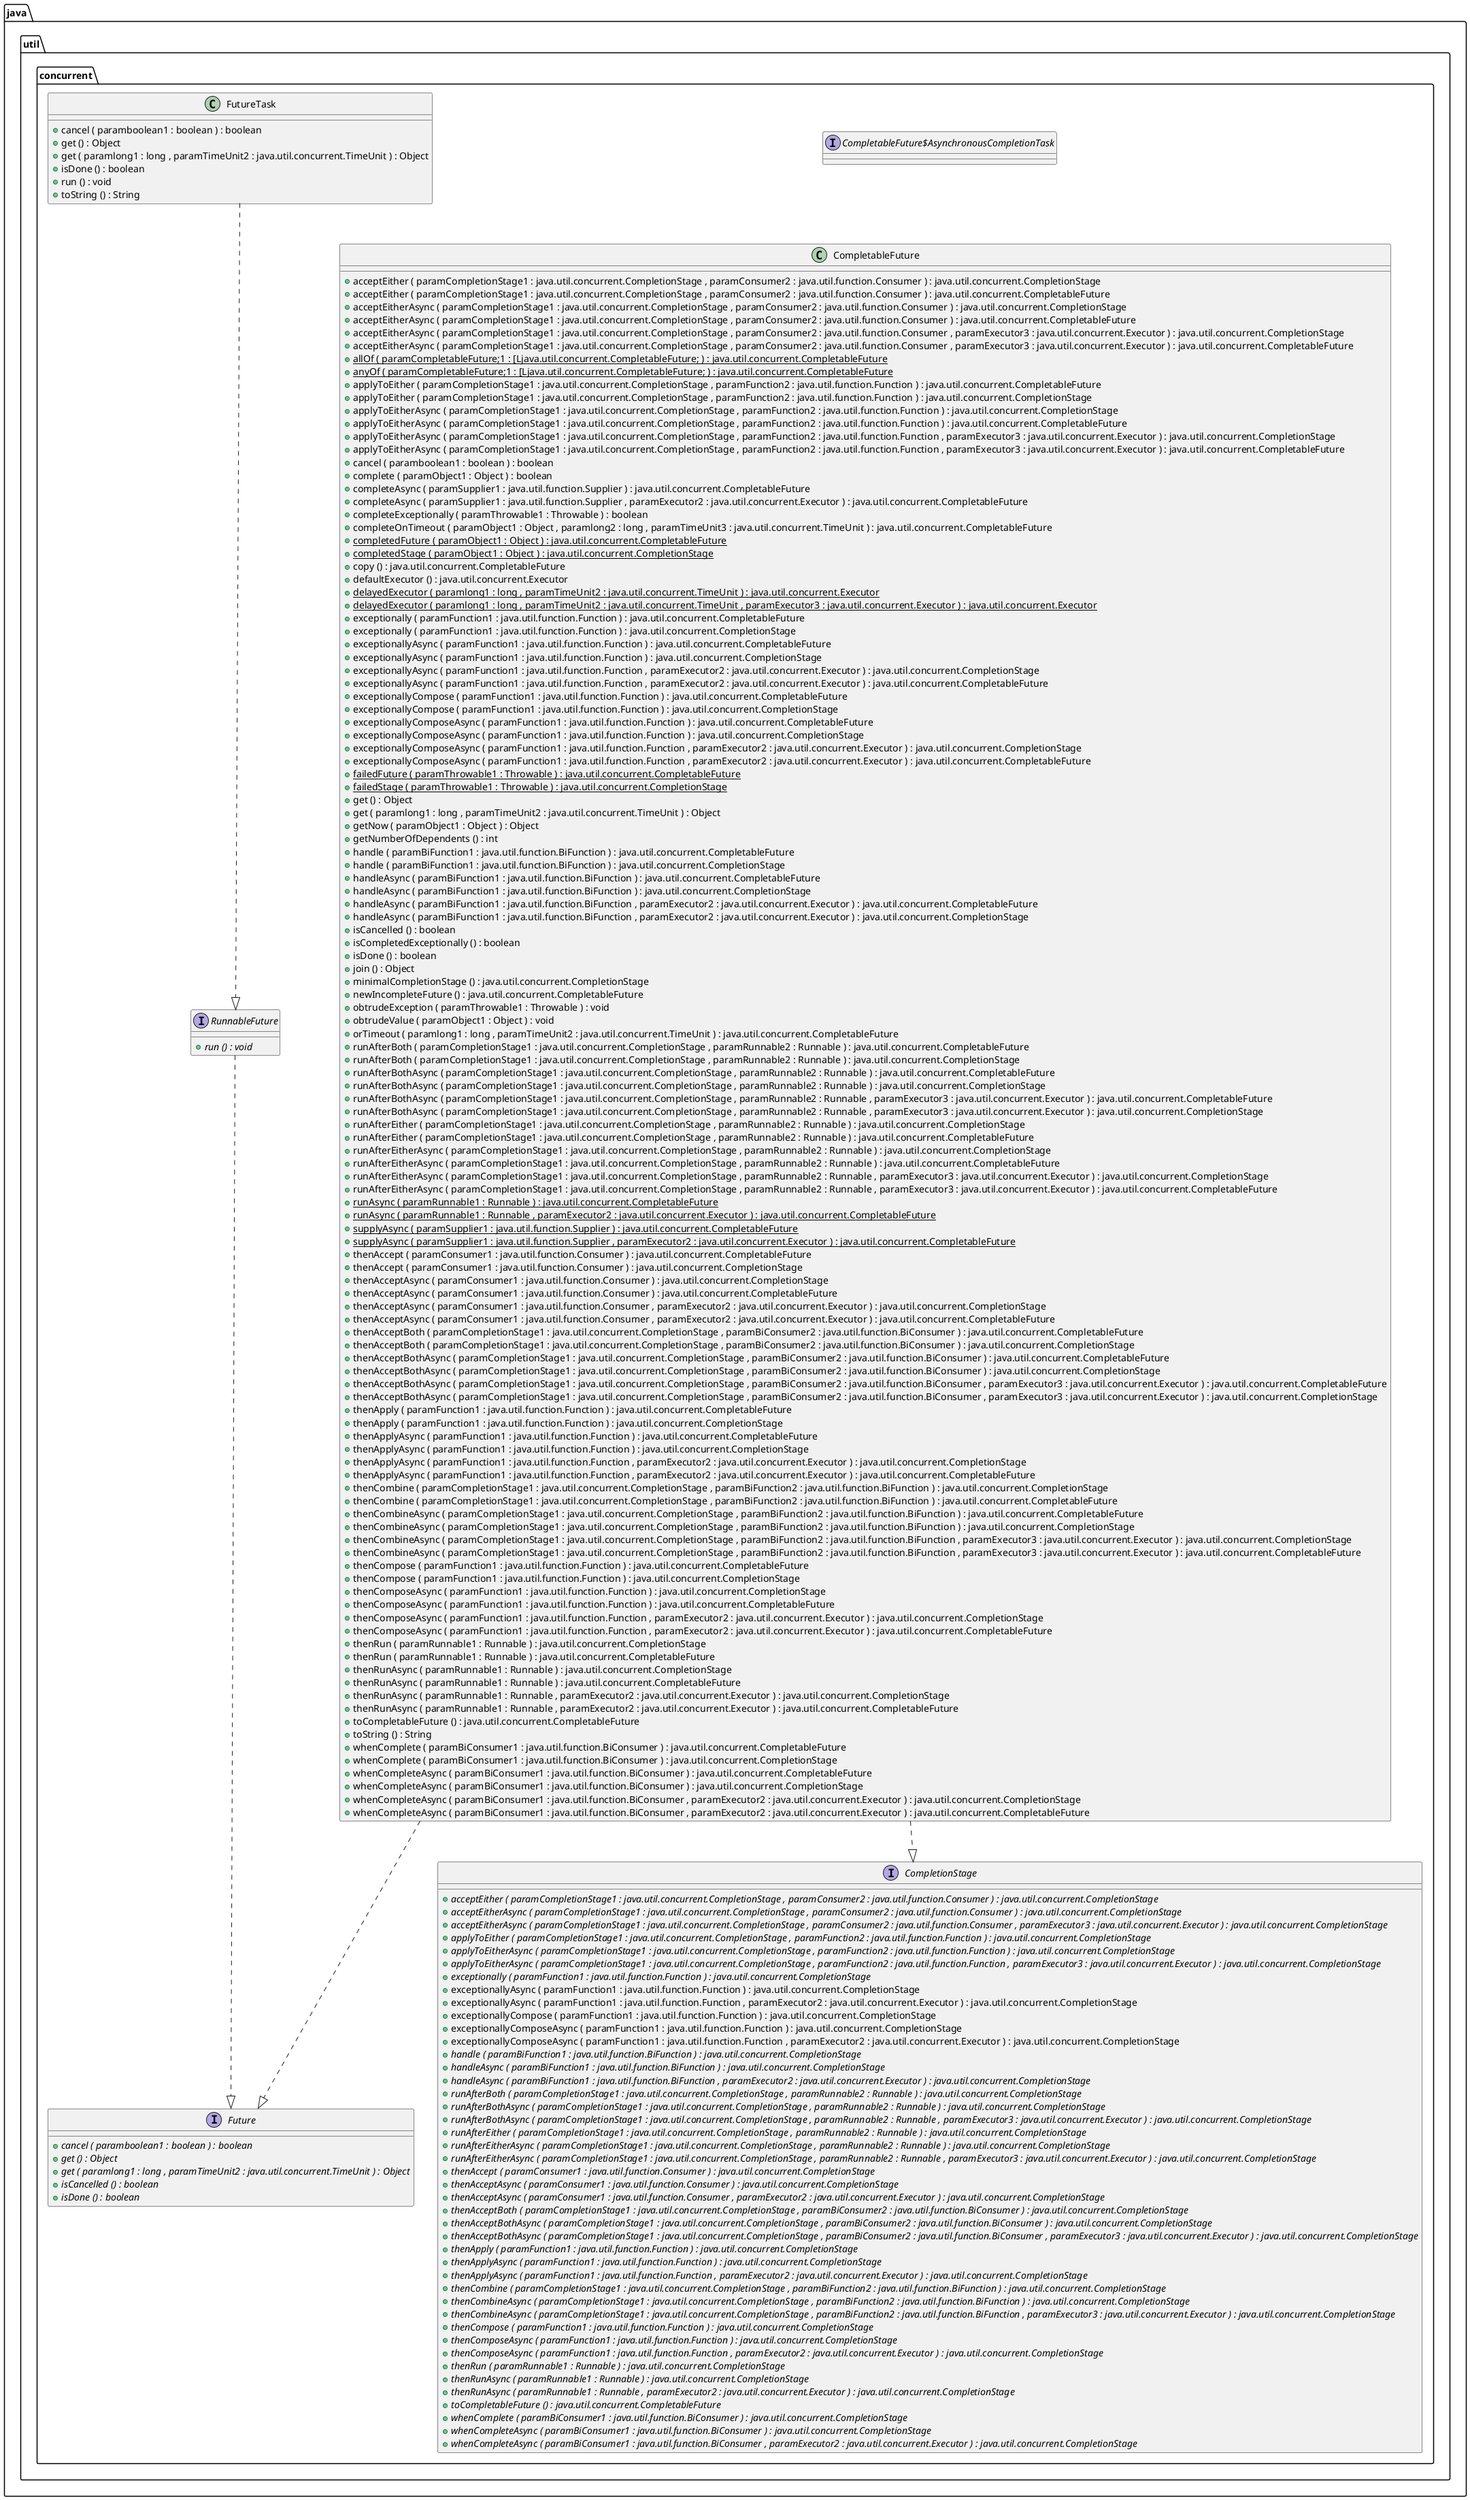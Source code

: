 @startuml

class java.util.concurrent.CompletableFuture {
	{method} +acceptEither ( paramCompletionStage1 : java.util.concurrent.CompletionStage , paramConsumer2 : java.util.function.Consumer ) : java.util.concurrent.CompletionStage
	{method} +acceptEither ( paramCompletionStage1 : java.util.concurrent.CompletionStage , paramConsumer2 : java.util.function.Consumer ) : java.util.concurrent.CompletableFuture
	{method} +acceptEitherAsync ( paramCompletionStage1 : java.util.concurrent.CompletionStage , paramConsumer2 : java.util.function.Consumer ) : java.util.concurrent.CompletionStage
	{method} +acceptEitherAsync ( paramCompletionStage1 : java.util.concurrent.CompletionStage , paramConsumer2 : java.util.function.Consumer ) : java.util.concurrent.CompletableFuture
	{method} +acceptEitherAsync ( paramCompletionStage1 : java.util.concurrent.CompletionStage , paramConsumer2 : java.util.function.Consumer , paramExecutor3 : java.util.concurrent.Executor ) : java.util.concurrent.CompletionStage
	{method} +acceptEitherAsync ( paramCompletionStage1 : java.util.concurrent.CompletionStage , paramConsumer2 : java.util.function.Consumer , paramExecutor3 : java.util.concurrent.Executor ) : java.util.concurrent.CompletableFuture
	{method}  {static} +allOf ( paramCompletableFuture;1 : [Ljava.util.concurrent.CompletableFuture; ) : java.util.concurrent.CompletableFuture
	{method}  {static} +anyOf ( paramCompletableFuture;1 : [Ljava.util.concurrent.CompletableFuture; ) : java.util.concurrent.CompletableFuture
	{method} +applyToEither ( paramCompletionStage1 : java.util.concurrent.CompletionStage , paramFunction2 : java.util.function.Function ) : java.util.concurrent.CompletableFuture
	{method} +applyToEither ( paramCompletionStage1 : java.util.concurrent.CompletionStage , paramFunction2 : java.util.function.Function ) : java.util.concurrent.CompletionStage
	{method} +applyToEitherAsync ( paramCompletionStage1 : java.util.concurrent.CompletionStage , paramFunction2 : java.util.function.Function ) : java.util.concurrent.CompletionStage
	{method} +applyToEitherAsync ( paramCompletionStage1 : java.util.concurrent.CompletionStage , paramFunction2 : java.util.function.Function ) : java.util.concurrent.CompletableFuture
	{method} +applyToEitherAsync ( paramCompletionStage1 : java.util.concurrent.CompletionStage , paramFunction2 : java.util.function.Function , paramExecutor3 : java.util.concurrent.Executor ) : java.util.concurrent.CompletionStage
	{method} +applyToEitherAsync ( paramCompletionStage1 : java.util.concurrent.CompletionStage , paramFunction2 : java.util.function.Function , paramExecutor3 : java.util.concurrent.Executor ) : java.util.concurrent.CompletableFuture
	{method} +cancel ( paramboolean1 : boolean ) : boolean
	{method} +complete ( paramObject1 : Object ) : boolean
	{method} +completeAsync ( paramSupplier1 : java.util.function.Supplier ) : java.util.concurrent.CompletableFuture
	{method} +completeAsync ( paramSupplier1 : java.util.function.Supplier , paramExecutor2 : java.util.concurrent.Executor ) : java.util.concurrent.CompletableFuture
	{method} +completeExceptionally ( paramThrowable1 : Throwable ) : boolean
	{method} +completeOnTimeout ( paramObject1 : Object , paramlong2 : long , paramTimeUnit3 : java.util.concurrent.TimeUnit ) : java.util.concurrent.CompletableFuture
	{method}  {static} +completedFuture ( paramObject1 : Object ) : java.util.concurrent.CompletableFuture
	{method}  {static} +completedStage ( paramObject1 : Object ) : java.util.concurrent.CompletionStage
	{method} +copy () : java.util.concurrent.CompletableFuture
	{method} +defaultExecutor () : java.util.concurrent.Executor
	{method}  {static} +delayedExecutor ( paramlong1 : long , paramTimeUnit2 : java.util.concurrent.TimeUnit ) : java.util.concurrent.Executor
	{method}  {static} +delayedExecutor ( paramlong1 : long , paramTimeUnit2 : java.util.concurrent.TimeUnit , paramExecutor3 : java.util.concurrent.Executor ) : java.util.concurrent.Executor
	{method} +exceptionally ( paramFunction1 : java.util.function.Function ) : java.util.concurrent.CompletableFuture
	{method} +exceptionally ( paramFunction1 : java.util.function.Function ) : java.util.concurrent.CompletionStage
	{method} +exceptionallyAsync ( paramFunction1 : java.util.function.Function ) : java.util.concurrent.CompletableFuture
	{method} +exceptionallyAsync ( paramFunction1 : java.util.function.Function ) : java.util.concurrent.CompletionStage
	{method} +exceptionallyAsync ( paramFunction1 : java.util.function.Function , paramExecutor2 : java.util.concurrent.Executor ) : java.util.concurrent.CompletionStage
	{method} +exceptionallyAsync ( paramFunction1 : java.util.function.Function , paramExecutor2 : java.util.concurrent.Executor ) : java.util.concurrent.CompletableFuture
	{method} +exceptionallyCompose ( paramFunction1 : java.util.function.Function ) : java.util.concurrent.CompletableFuture
	{method} +exceptionallyCompose ( paramFunction1 : java.util.function.Function ) : java.util.concurrent.CompletionStage
	{method} +exceptionallyComposeAsync ( paramFunction1 : java.util.function.Function ) : java.util.concurrent.CompletableFuture
	{method} +exceptionallyComposeAsync ( paramFunction1 : java.util.function.Function ) : java.util.concurrent.CompletionStage
	{method} +exceptionallyComposeAsync ( paramFunction1 : java.util.function.Function , paramExecutor2 : java.util.concurrent.Executor ) : java.util.concurrent.CompletionStage
	{method} +exceptionallyComposeAsync ( paramFunction1 : java.util.function.Function , paramExecutor2 : java.util.concurrent.Executor ) : java.util.concurrent.CompletableFuture
	{method}  {static} +failedFuture ( paramThrowable1 : Throwable ) : java.util.concurrent.CompletableFuture
	{method}  {static} +failedStage ( paramThrowable1 : Throwable ) : java.util.concurrent.CompletionStage
	{method} +get () : Object
	{method} +get ( paramlong1 : long , paramTimeUnit2 : java.util.concurrent.TimeUnit ) : Object
	{method} +getNow ( paramObject1 : Object ) : Object
	{method} +getNumberOfDependents () : int
	{method} +handle ( paramBiFunction1 : java.util.function.BiFunction ) : java.util.concurrent.CompletableFuture
	{method} +handle ( paramBiFunction1 : java.util.function.BiFunction ) : java.util.concurrent.CompletionStage
	{method} +handleAsync ( paramBiFunction1 : java.util.function.BiFunction ) : java.util.concurrent.CompletableFuture
	{method} +handleAsync ( paramBiFunction1 : java.util.function.BiFunction ) : java.util.concurrent.CompletionStage
	{method} +handleAsync ( paramBiFunction1 : java.util.function.BiFunction , paramExecutor2 : java.util.concurrent.Executor ) : java.util.concurrent.CompletableFuture
	{method} +handleAsync ( paramBiFunction1 : java.util.function.BiFunction , paramExecutor2 : java.util.concurrent.Executor ) : java.util.concurrent.CompletionStage
	{method} +isCancelled () : boolean
	{method} +isCompletedExceptionally () : boolean
	{method} +isDone () : boolean
	{method} +join () : Object
	{method} +minimalCompletionStage () : java.util.concurrent.CompletionStage
	{method} +newIncompleteFuture () : java.util.concurrent.CompletableFuture
	{method} +obtrudeException ( paramThrowable1 : Throwable ) : void
	{method} +obtrudeValue ( paramObject1 : Object ) : void
	{method} +orTimeout ( paramlong1 : long , paramTimeUnit2 : java.util.concurrent.TimeUnit ) : java.util.concurrent.CompletableFuture
	{method} +runAfterBoth ( paramCompletionStage1 : java.util.concurrent.CompletionStage , paramRunnable2 : Runnable ) : java.util.concurrent.CompletableFuture
	{method} +runAfterBoth ( paramCompletionStage1 : java.util.concurrent.CompletionStage , paramRunnable2 : Runnable ) : java.util.concurrent.CompletionStage
	{method} +runAfterBothAsync ( paramCompletionStage1 : java.util.concurrent.CompletionStage , paramRunnable2 : Runnable ) : java.util.concurrent.CompletableFuture
	{method} +runAfterBothAsync ( paramCompletionStage1 : java.util.concurrent.CompletionStage , paramRunnable2 : Runnable ) : java.util.concurrent.CompletionStage
	{method} +runAfterBothAsync ( paramCompletionStage1 : java.util.concurrent.CompletionStage , paramRunnable2 : Runnable , paramExecutor3 : java.util.concurrent.Executor ) : java.util.concurrent.CompletableFuture
	{method} +runAfterBothAsync ( paramCompletionStage1 : java.util.concurrent.CompletionStage , paramRunnable2 : Runnable , paramExecutor3 : java.util.concurrent.Executor ) : java.util.concurrent.CompletionStage
	{method} +runAfterEither ( paramCompletionStage1 : java.util.concurrent.CompletionStage , paramRunnable2 : Runnable ) : java.util.concurrent.CompletionStage
	{method} +runAfterEither ( paramCompletionStage1 : java.util.concurrent.CompletionStage , paramRunnable2 : Runnable ) : java.util.concurrent.CompletableFuture
	{method} +runAfterEitherAsync ( paramCompletionStage1 : java.util.concurrent.CompletionStage , paramRunnable2 : Runnable ) : java.util.concurrent.CompletionStage
	{method} +runAfterEitherAsync ( paramCompletionStage1 : java.util.concurrent.CompletionStage , paramRunnable2 : Runnable ) : java.util.concurrent.CompletableFuture
	{method} +runAfterEitherAsync ( paramCompletionStage1 : java.util.concurrent.CompletionStage , paramRunnable2 : Runnable , paramExecutor3 : java.util.concurrent.Executor ) : java.util.concurrent.CompletionStage
	{method} +runAfterEitherAsync ( paramCompletionStage1 : java.util.concurrent.CompletionStage , paramRunnable2 : Runnable , paramExecutor3 : java.util.concurrent.Executor ) : java.util.concurrent.CompletableFuture
	{method}  {static} +runAsync ( paramRunnable1 : Runnable ) : java.util.concurrent.CompletableFuture
	{method}  {static} +runAsync ( paramRunnable1 : Runnable , paramExecutor2 : java.util.concurrent.Executor ) : java.util.concurrent.CompletableFuture
	{method}  {static} +supplyAsync ( paramSupplier1 : java.util.function.Supplier ) : java.util.concurrent.CompletableFuture
	{method}  {static} +supplyAsync ( paramSupplier1 : java.util.function.Supplier , paramExecutor2 : java.util.concurrent.Executor ) : java.util.concurrent.CompletableFuture
	{method} +thenAccept ( paramConsumer1 : java.util.function.Consumer ) : java.util.concurrent.CompletableFuture
	{method} +thenAccept ( paramConsumer1 : java.util.function.Consumer ) : java.util.concurrent.CompletionStage
	{method} +thenAcceptAsync ( paramConsumer1 : java.util.function.Consumer ) : java.util.concurrent.CompletionStage
	{method} +thenAcceptAsync ( paramConsumer1 : java.util.function.Consumer ) : java.util.concurrent.CompletableFuture
	{method} +thenAcceptAsync ( paramConsumer1 : java.util.function.Consumer , paramExecutor2 : java.util.concurrent.Executor ) : java.util.concurrent.CompletionStage
	{method} +thenAcceptAsync ( paramConsumer1 : java.util.function.Consumer , paramExecutor2 : java.util.concurrent.Executor ) : java.util.concurrent.CompletableFuture
	{method} +thenAcceptBoth ( paramCompletionStage1 : java.util.concurrent.CompletionStage , paramBiConsumer2 : java.util.function.BiConsumer ) : java.util.concurrent.CompletableFuture
	{method} +thenAcceptBoth ( paramCompletionStage1 : java.util.concurrent.CompletionStage , paramBiConsumer2 : java.util.function.BiConsumer ) : java.util.concurrent.CompletionStage
	{method} +thenAcceptBothAsync ( paramCompletionStage1 : java.util.concurrent.CompletionStage , paramBiConsumer2 : java.util.function.BiConsumer ) : java.util.concurrent.CompletableFuture
	{method} +thenAcceptBothAsync ( paramCompletionStage1 : java.util.concurrent.CompletionStage , paramBiConsumer2 : java.util.function.BiConsumer ) : java.util.concurrent.CompletionStage
	{method} +thenAcceptBothAsync ( paramCompletionStage1 : java.util.concurrent.CompletionStage , paramBiConsumer2 : java.util.function.BiConsumer , paramExecutor3 : java.util.concurrent.Executor ) : java.util.concurrent.CompletableFuture
	{method} +thenAcceptBothAsync ( paramCompletionStage1 : java.util.concurrent.CompletionStage , paramBiConsumer2 : java.util.function.BiConsumer , paramExecutor3 : java.util.concurrent.Executor ) : java.util.concurrent.CompletionStage
	{method} +thenApply ( paramFunction1 : java.util.function.Function ) : java.util.concurrent.CompletableFuture
	{method} +thenApply ( paramFunction1 : java.util.function.Function ) : java.util.concurrent.CompletionStage
	{method} +thenApplyAsync ( paramFunction1 : java.util.function.Function ) : java.util.concurrent.CompletableFuture
	{method} +thenApplyAsync ( paramFunction1 : java.util.function.Function ) : java.util.concurrent.CompletionStage
	{method} +thenApplyAsync ( paramFunction1 : java.util.function.Function , paramExecutor2 : java.util.concurrent.Executor ) : java.util.concurrent.CompletionStage
	{method} +thenApplyAsync ( paramFunction1 : java.util.function.Function , paramExecutor2 : java.util.concurrent.Executor ) : java.util.concurrent.CompletableFuture
	{method} +thenCombine ( paramCompletionStage1 : java.util.concurrent.CompletionStage , paramBiFunction2 : java.util.function.BiFunction ) : java.util.concurrent.CompletionStage
	{method} +thenCombine ( paramCompletionStage1 : java.util.concurrent.CompletionStage , paramBiFunction2 : java.util.function.BiFunction ) : java.util.concurrent.CompletableFuture
	{method} +thenCombineAsync ( paramCompletionStage1 : java.util.concurrent.CompletionStage , paramBiFunction2 : java.util.function.BiFunction ) : java.util.concurrent.CompletableFuture
	{method} +thenCombineAsync ( paramCompletionStage1 : java.util.concurrent.CompletionStage , paramBiFunction2 : java.util.function.BiFunction ) : java.util.concurrent.CompletionStage
	{method} +thenCombineAsync ( paramCompletionStage1 : java.util.concurrent.CompletionStage , paramBiFunction2 : java.util.function.BiFunction , paramExecutor3 : java.util.concurrent.Executor ) : java.util.concurrent.CompletionStage
	{method} +thenCombineAsync ( paramCompletionStage1 : java.util.concurrent.CompletionStage , paramBiFunction2 : java.util.function.BiFunction , paramExecutor3 : java.util.concurrent.Executor ) : java.util.concurrent.CompletableFuture
	{method} +thenCompose ( paramFunction1 : java.util.function.Function ) : java.util.concurrent.CompletableFuture
	{method} +thenCompose ( paramFunction1 : java.util.function.Function ) : java.util.concurrent.CompletionStage
	{method} +thenComposeAsync ( paramFunction1 : java.util.function.Function ) : java.util.concurrent.CompletionStage
	{method} +thenComposeAsync ( paramFunction1 : java.util.function.Function ) : java.util.concurrent.CompletableFuture
	{method} +thenComposeAsync ( paramFunction1 : java.util.function.Function , paramExecutor2 : java.util.concurrent.Executor ) : java.util.concurrent.CompletionStage
	{method} +thenComposeAsync ( paramFunction1 : java.util.function.Function , paramExecutor2 : java.util.concurrent.Executor ) : java.util.concurrent.CompletableFuture
	{method} +thenRun ( paramRunnable1 : Runnable ) : java.util.concurrent.CompletionStage
	{method} +thenRun ( paramRunnable1 : Runnable ) : java.util.concurrent.CompletableFuture
	{method} +thenRunAsync ( paramRunnable1 : Runnable ) : java.util.concurrent.CompletionStage
	{method} +thenRunAsync ( paramRunnable1 : Runnable ) : java.util.concurrent.CompletableFuture
	{method} +thenRunAsync ( paramRunnable1 : Runnable , paramExecutor2 : java.util.concurrent.Executor ) : java.util.concurrent.CompletionStage
	{method} +thenRunAsync ( paramRunnable1 : Runnable , paramExecutor2 : java.util.concurrent.Executor ) : java.util.concurrent.CompletableFuture
	{method} +toCompletableFuture () : java.util.concurrent.CompletableFuture
	{method} +toString () : String
	{method} +whenComplete ( paramBiConsumer1 : java.util.function.BiConsumer ) : java.util.concurrent.CompletableFuture
	{method} +whenComplete ( paramBiConsumer1 : java.util.function.BiConsumer ) : java.util.concurrent.CompletionStage
	{method} +whenCompleteAsync ( paramBiConsumer1 : java.util.function.BiConsumer ) : java.util.concurrent.CompletableFuture
	{method} +whenCompleteAsync ( paramBiConsumer1 : java.util.function.BiConsumer ) : java.util.concurrent.CompletionStage
	{method} +whenCompleteAsync ( paramBiConsumer1 : java.util.function.BiConsumer , paramExecutor2 : java.util.concurrent.Executor ) : java.util.concurrent.CompletionStage
	{method} +whenCompleteAsync ( paramBiConsumer1 : java.util.function.BiConsumer , paramExecutor2 : java.util.concurrent.Executor ) : java.util.concurrent.CompletableFuture
}


interface java.util.concurrent.CompletableFuture$AsynchronousCompletionTask {
}


interface java.util.concurrent.CompletionStage {
	{method}  {abstract} +acceptEither ( paramCompletionStage1 : java.util.concurrent.CompletionStage , paramConsumer2 : java.util.function.Consumer ) : java.util.concurrent.CompletionStage
	{method}  {abstract} +acceptEitherAsync ( paramCompletionStage1 : java.util.concurrent.CompletionStage , paramConsumer2 : java.util.function.Consumer ) : java.util.concurrent.CompletionStage
	{method}  {abstract} +acceptEitherAsync ( paramCompletionStage1 : java.util.concurrent.CompletionStage , paramConsumer2 : java.util.function.Consumer , paramExecutor3 : java.util.concurrent.Executor ) : java.util.concurrent.CompletionStage
	{method}  {abstract} +applyToEither ( paramCompletionStage1 : java.util.concurrent.CompletionStage , paramFunction2 : java.util.function.Function ) : java.util.concurrent.CompletionStage
	{method}  {abstract} +applyToEitherAsync ( paramCompletionStage1 : java.util.concurrent.CompletionStage , paramFunction2 : java.util.function.Function ) : java.util.concurrent.CompletionStage
	{method}  {abstract} +applyToEitherAsync ( paramCompletionStage1 : java.util.concurrent.CompletionStage , paramFunction2 : java.util.function.Function , paramExecutor3 : java.util.concurrent.Executor ) : java.util.concurrent.CompletionStage
	{method}  {abstract} +exceptionally ( paramFunction1 : java.util.function.Function ) : java.util.concurrent.CompletionStage
	{method} +exceptionallyAsync ( paramFunction1 : java.util.function.Function ) : java.util.concurrent.CompletionStage
	{method} +exceptionallyAsync ( paramFunction1 : java.util.function.Function , paramExecutor2 : java.util.concurrent.Executor ) : java.util.concurrent.CompletionStage
	{method} +exceptionallyCompose ( paramFunction1 : java.util.function.Function ) : java.util.concurrent.CompletionStage
	{method} +exceptionallyComposeAsync ( paramFunction1 : java.util.function.Function ) : java.util.concurrent.CompletionStage
	{method} +exceptionallyComposeAsync ( paramFunction1 : java.util.function.Function , paramExecutor2 : java.util.concurrent.Executor ) : java.util.concurrent.CompletionStage
	{method}  {abstract} +handle ( paramBiFunction1 : java.util.function.BiFunction ) : java.util.concurrent.CompletionStage
	{method}  {abstract} +handleAsync ( paramBiFunction1 : java.util.function.BiFunction ) : java.util.concurrent.CompletionStage
	{method}  {abstract} +handleAsync ( paramBiFunction1 : java.util.function.BiFunction , paramExecutor2 : java.util.concurrent.Executor ) : java.util.concurrent.CompletionStage
	{method}  {abstract} +runAfterBoth ( paramCompletionStage1 : java.util.concurrent.CompletionStage , paramRunnable2 : Runnable ) : java.util.concurrent.CompletionStage
	{method}  {abstract} +runAfterBothAsync ( paramCompletionStage1 : java.util.concurrent.CompletionStage , paramRunnable2 : Runnable ) : java.util.concurrent.CompletionStage
	{method}  {abstract} +runAfterBothAsync ( paramCompletionStage1 : java.util.concurrent.CompletionStage , paramRunnable2 : Runnable , paramExecutor3 : java.util.concurrent.Executor ) : java.util.concurrent.CompletionStage
	{method}  {abstract} +runAfterEither ( paramCompletionStage1 : java.util.concurrent.CompletionStage , paramRunnable2 : Runnable ) : java.util.concurrent.CompletionStage
	{method}  {abstract} +runAfterEitherAsync ( paramCompletionStage1 : java.util.concurrent.CompletionStage , paramRunnable2 : Runnable ) : java.util.concurrent.CompletionStage
	{method}  {abstract} +runAfterEitherAsync ( paramCompletionStage1 : java.util.concurrent.CompletionStage , paramRunnable2 : Runnable , paramExecutor3 : java.util.concurrent.Executor ) : java.util.concurrent.CompletionStage
	{method}  {abstract} +thenAccept ( paramConsumer1 : java.util.function.Consumer ) : java.util.concurrent.CompletionStage
	{method}  {abstract} +thenAcceptAsync ( paramConsumer1 : java.util.function.Consumer ) : java.util.concurrent.CompletionStage
	{method}  {abstract} +thenAcceptAsync ( paramConsumer1 : java.util.function.Consumer , paramExecutor2 : java.util.concurrent.Executor ) : java.util.concurrent.CompletionStage
	{method}  {abstract} +thenAcceptBoth ( paramCompletionStage1 : java.util.concurrent.CompletionStage , paramBiConsumer2 : java.util.function.BiConsumer ) : java.util.concurrent.CompletionStage
	{method}  {abstract} +thenAcceptBothAsync ( paramCompletionStage1 : java.util.concurrent.CompletionStage , paramBiConsumer2 : java.util.function.BiConsumer ) : java.util.concurrent.CompletionStage
	{method}  {abstract} +thenAcceptBothAsync ( paramCompletionStage1 : java.util.concurrent.CompletionStage , paramBiConsumer2 : java.util.function.BiConsumer , paramExecutor3 : java.util.concurrent.Executor ) : java.util.concurrent.CompletionStage
	{method}  {abstract} +thenApply ( paramFunction1 : java.util.function.Function ) : java.util.concurrent.CompletionStage
	{method}  {abstract} +thenApplyAsync ( paramFunction1 : java.util.function.Function ) : java.util.concurrent.CompletionStage
	{method}  {abstract} +thenApplyAsync ( paramFunction1 : java.util.function.Function , paramExecutor2 : java.util.concurrent.Executor ) : java.util.concurrent.CompletionStage
	{method}  {abstract} +thenCombine ( paramCompletionStage1 : java.util.concurrent.CompletionStage , paramBiFunction2 : java.util.function.BiFunction ) : java.util.concurrent.CompletionStage
	{method}  {abstract} +thenCombineAsync ( paramCompletionStage1 : java.util.concurrent.CompletionStage , paramBiFunction2 : java.util.function.BiFunction ) : java.util.concurrent.CompletionStage
	{method}  {abstract} +thenCombineAsync ( paramCompletionStage1 : java.util.concurrent.CompletionStage , paramBiFunction2 : java.util.function.BiFunction , paramExecutor3 : java.util.concurrent.Executor ) : java.util.concurrent.CompletionStage
	{method}  {abstract} +thenCompose ( paramFunction1 : java.util.function.Function ) : java.util.concurrent.CompletionStage
	{method}  {abstract} +thenComposeAsync ( paramFunction1 : java.util.function.Function ) : java.util.concurrent.CompletionStage
	{method}  {abstract} +thenComposeAsync ( paramFunction1 : java.util.function.Function , paramExecutor2 : java.util.concurrent.Executor ) : java.util.concurrent.CompletionStage
	{method}  {abstract} +thenRun ( paramRunnable1 : Runnable ) : java.util.concurrent.CompletionStage
	{method}  {abstract} +thenRunAsync ( paramRunnable1 : Runnable ) : java.util.concurrent.CompletionStage
	{method}  {abstract} +thenRunAsync ( paramRunnable1 : Runnable , paramExecutor2 : java.util.concurrent.Executor ) : java.util.concurrent.CompletionStage
	{method}  {abstract} +toCompletableFuture () : java.util.concurrent.CompletableFuture
	{method}  {abstract} +whenComplete ( paramBiConsumer1 : java.util.function.BiConsumer ) : java.util.concurrent.CompletionStage
	{method}  {abstract} +whenCompleteAsync ( paramBiConsumer1 : java.util.function.BiConsumer ) : java.util.concurrent.CompletionStage
	{method}  {abstract} +whenCompleteAsync ( paramBiConsumer1 : java.util.function.BiConsumer , paramExecutor2 : java.util.concurrent.Executor ) : java.util.concurrent.CompletionStage
}


interface java.util.concurrent.Future {
	{method}  {abstract} +cancel ( paramboolean1 : boolean ) : boolean
	{method}  {abstract} +get () : Object
	{method}  {abstract} +get ( paramlong1 : long , paramTimeUnit2 : java.util.concurrent.TimeUnit ) : Object
	{method}  {abstract} +isCancelled () : boolean
	{method}  {abstract} +isDone () : boolean
}


class java.util.concurrent.FutureTask {
	{method} +cancel ( paramboolean1 : boolean ) : boolean
	{method} +get () : Object
	{method} +get ( paramlong1 : long , paramTimeUnit2 : java.util.concurrent.TimeUnit ) : Object
	{method} +isDone () : boolean
	{method} +run () : void
	{method} +toString () : String
}


interface java.util.concurrent.RunnableFuture {
	{method}  {abstract} +run () : void
}




java.util.concurrent.CompletableFuture ..|>  java.util.concurrent.CompletionStage
java.util.concurrent.CompletableFuture ..|>  java.util.concurrent.Future
java.util.concurrent.FutureTask ..|>  java.util.concurrent.RunnableFuture
java.util.concurrent.RunnableFuture ..|>  java.util.concurrent.Future


@enduml